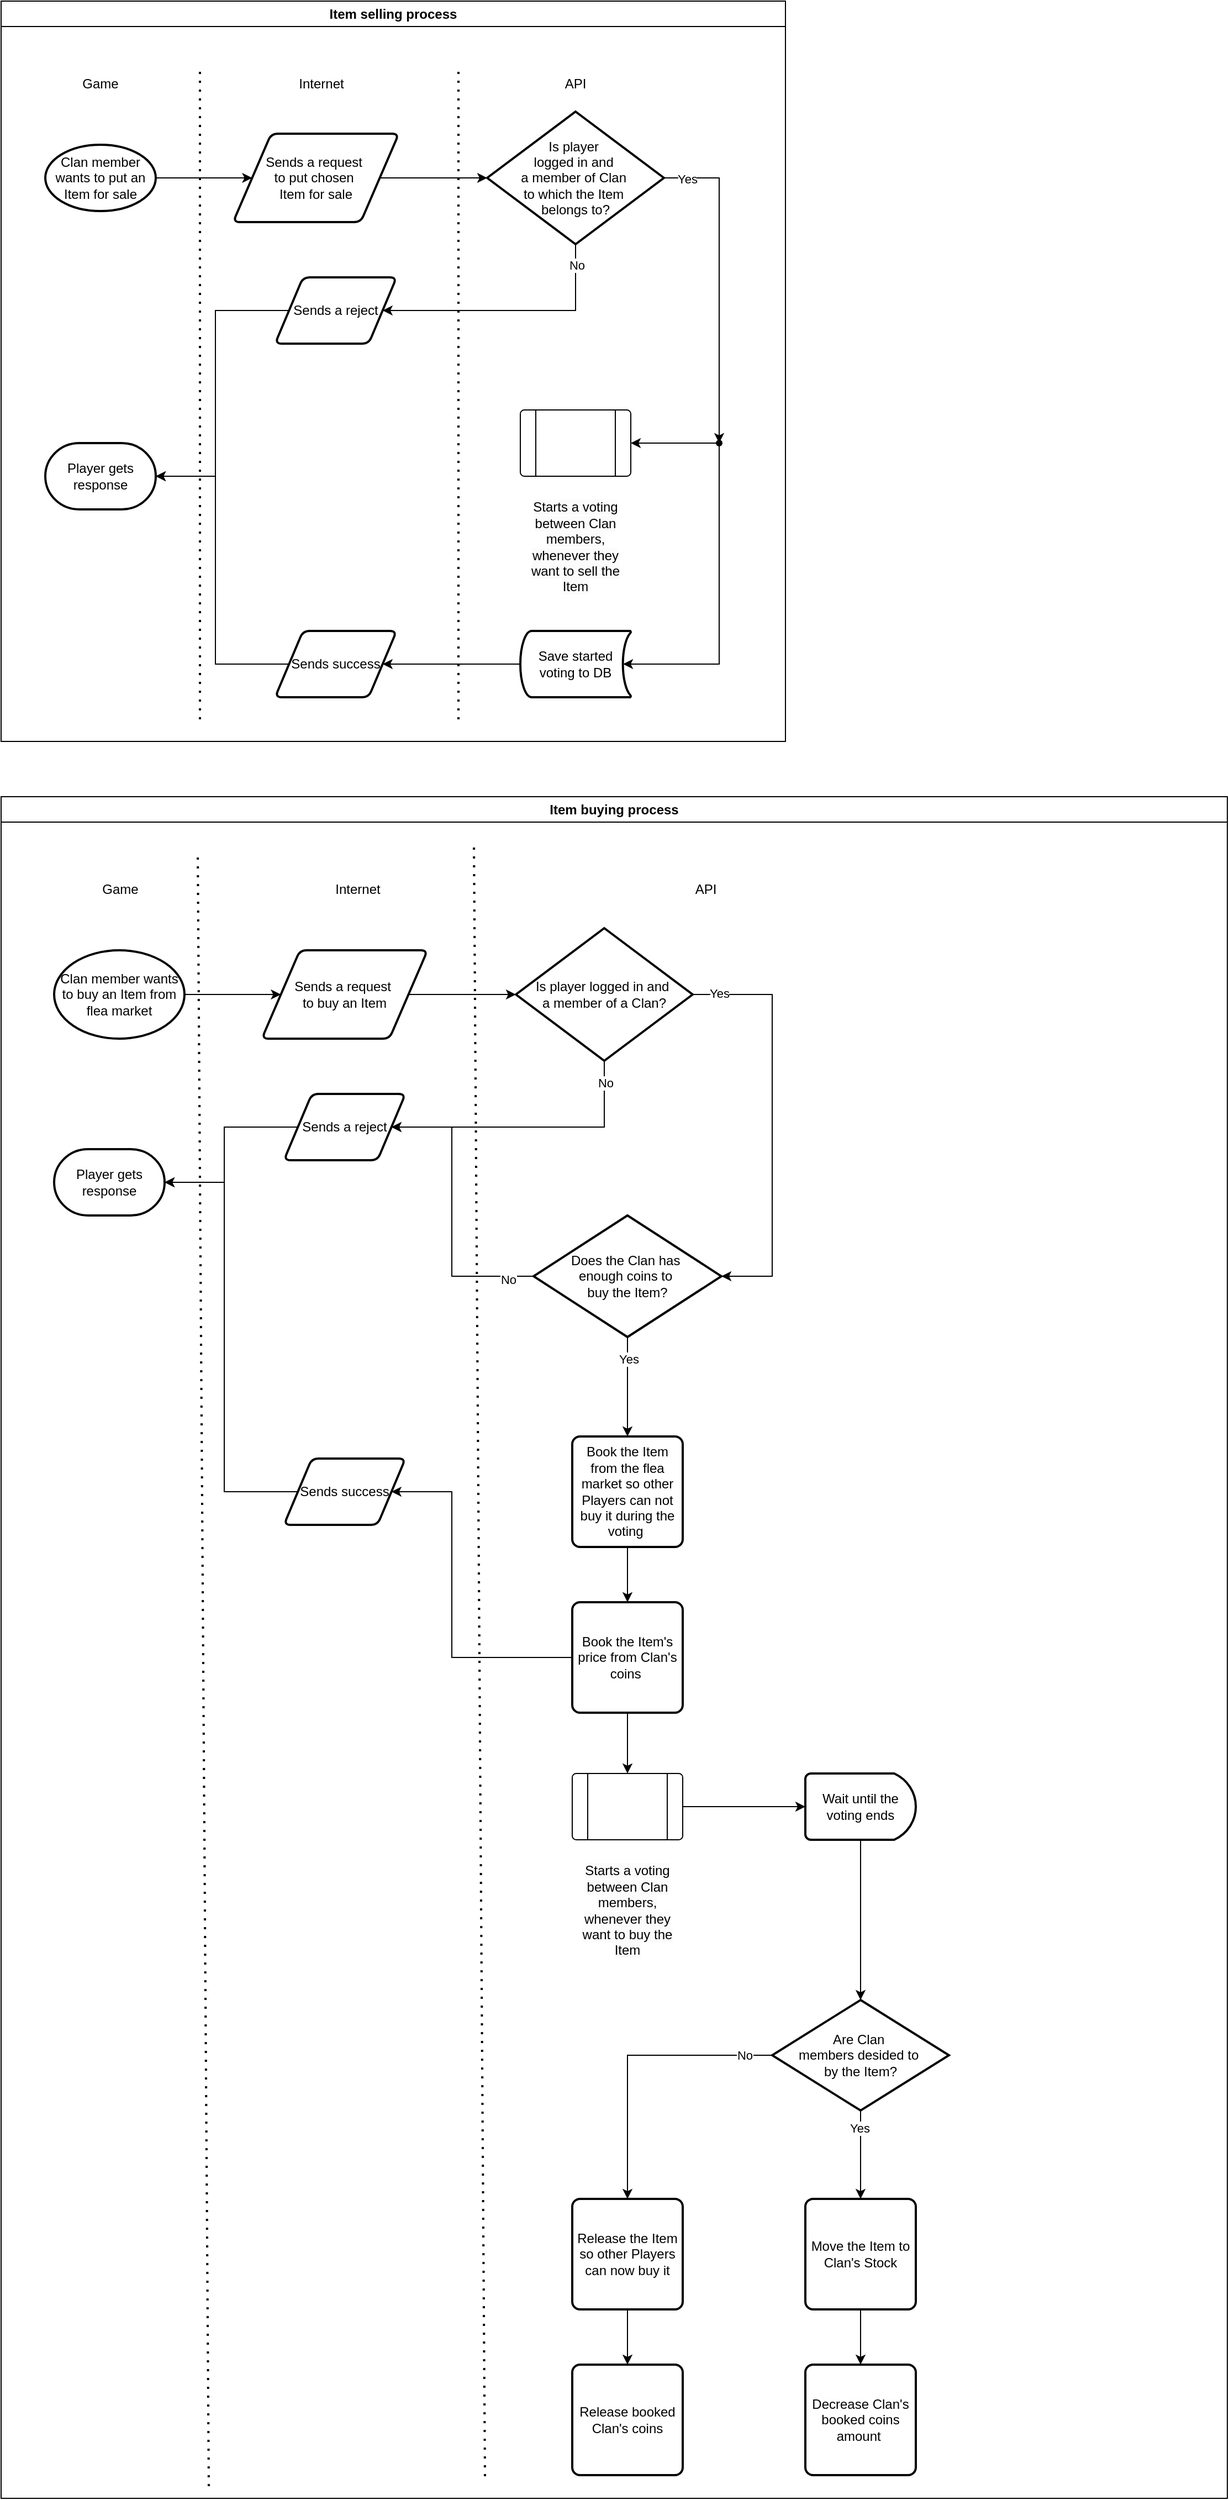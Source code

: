 <mxfile version="24.7.8">
  <diagram id="C5RBs43oDa-KdzZeNtuy" name="Page-1">
    <mxGraphModel dx="3124" dy="3083" grid="1" gridSize="10" guides="1" tooltips="1" connect="1" arrows="1" fold="1" page="1" pageScale="1" pageWidth="827" pageHeight="1169" math="0" shadow="0">
      <root>
        <mxCell id="WIyWlLk6GJQsqaUBKTNV-0" />
        <mxCell id="WIyWlLk6GJQsqaUBKTNV-1" parent="WIyWlLk6GJQsqaUBKTNV-0" />
        <mxCell id="hmTvUvVirtF6M48gfIGW-54" value="" style="group" parent="WIyWlLk6GJQsqaUBKTNV-1" vertex="1" connectable="0">
          <mxGeometry x="40" y="-1120" width="950" height="670" as="geometry" />
        </mxCell>
        <mxCell id="hmTvUvVirtF6M48gfIGW-53" value="Item selling process" style="swimlane;whiteSpace=wrap;html=1;" parent="hmTvUvVirtF6M48gfIGW-54" vertex="1">
          <mxGeometry width="710" height="670" as="geometry" />
        </mxCell>
        <mxCell id="hmTvUvVirtF6M48gfIGW-11" style="edgeStyle=orthogonalEdgeStyle;rounded=0;orthogonalLoop=1;jettySize=auto;html=1;exitX=1;exitY=0.5;exitDx=0;exitDy=0;exitPerimeter=0;entryX=0;entryY=0.5;entryDx=0;entryDy=0;" parent="hmTvUvVirtF6M48gfIGW-53" source="hmTvUvVirtF6M48gfIGW-0" target="hmTvUvVirtF6M48gfIGW-1" edge="1">
          <mxGeometry relative="1" as="geometry" />
        </mxCell>
        <mxCell id="hmTvUvVirtF6M48gfIGW-0" value="Clan member wants to put an Item for sale" style="strokeWidth=2;html=1;shape=mxgraph.flowchart.start_1;whiteSpace=wrap;" parent="hmTvUvVirtF6M48gfIGW-53" vertex="1">
          <mxGeometry x="40" y="130" width="100" height="60" as="geometry" />
        </mxCell>
        <mxCell id="hmTvUvVirtF6M48gfIGW-1" value="Sends a request&amp;nbsp;&lt;div&gt;to put chosen&amp;nbsp;&lt;/div&gt;&lt;div&gt;Item for sale&lt;/div&gt;" style="shape=parallelogram;html=1;strokeWidth=2;perimeter=parallelogramPerimeter;whiteSpace=wrap;rounded=1;arcSize=12;size=0.23;" parent="hmTvUvVirtF6M48gfIGW-53" vertex="1">
          <mxGeometry x="210" y="120" width="150" height="80" as="geometry" />
        </mxCell>
        <mxCell id="hmTvUvVirtF6M48gfIGW-4" style="edgeStyle=orthogonalEdgeStyle;rounded=0;orthogonalLoop=1;jettySize=auto;html=1;exitX=0.5;exitY=1;exitDx=0;exitDy=0;exitPerimeter=0;entryX=1;entryY=0.5;entryDx=0;entryDy=0;" parent="hmTvUvVirtF6M48gfIGW-53" source="hmTvUvVirtF6M48gfIGW-2" target="hmTvUvVirtF6M48gfIGW-3" edge="1">
          <mxGeometry relative="1" as="geometry">
            <Array as="points">
              <mxPoint x="520" y="280" />
            </Array>
          </mxGeometry>
        </mxCell>
        <mxCell id="hmTvUvVirtF6M48gfIGW-6" value="No" style="edgeLabel;html=1;align=center;verticalAlign=middle;resizable=0;points=[];" parent="hmTvUvVirtF6M48gfIGW-4" vertex="1" connectable="0">
          <mxGeometry x="-0.844" y="1" relative="1" as="geometry">
            <mxPoint as="offset" />
          </mxGeometry>
        </mxCell>
        <mxCell id="dMIBYix0wGJR4mhEJEMT-4" style="edgeStyle=orthogonalEdgeStyle;rounded=0;orthogonalLoop=1;jettySize=auto;html=1;exitX=1;exitY=0.5;exitDx=0;exitDy=0;exitPerimeter=0;" edge="1" parent="hmTvUvVirtF6M48gfIGW-53" source="hmTvUvVirtF6M48gfIGW-2" target="dMIBYix0wGJR4mhEJEMT-3">
          <mxGeometry relative="1" as="geometry" />
        </mxCell>
        <mxCell id="dMIBYix0wGJR4mhEJEMT-7" value="Yes" style="edgeLabel;html=1;align=center;verticalAlign=middle;resizable=0;points=[];" vertex="1" connectable="0" parent="dMIBYix0wGJR4mhEJEMT-4">
          <mxGeometry x="-0.859" y="-1" relative="1" as="geometry">
            <mxPoint as="offset" />
          </mxGeometry>
        </mxCell>
        <mxCell id="hmTvUvVirtF6M48gfIGW-2" value="Is player&amp;nbsp;&lt;div&gt;logged in and&amp;nbsp;&lt;/div&gt;&lt;div&gt;a member&amp;nbsp;&lt;span style=&quot;background-color: initial;&quot;&gt;of Clan&amp;nbsp;&lt;/span&gt;&lt;/div&gt;&lt;div&gt;&lt;span style=&quot;background-color: initial;&quot;&gt;to which the Item&amp;nbsp;&lt;/span&gt;&lt;/div&gt;&lt;div&gt;&lt;span style=&quot;background-color: initial;&quot;&gt;belongs to?&lt;/span&gt;&lt;/div&gt;" style="strokeWidth=2;html=1;shape=mxgraph.flowchart.decision;whiteSpace=wrap;" parent="hmTvUvVirtF6M48gfIGW-53" vertex="1">
          <mxGeometry x="440" y="100" width="160" height="120" as="geometry" />
        </mxCell>
        <mxCell id="hmTvUvVirtF6M48gfIGW-3" value="Sends a reject" style="shape=parallelogram;html=1;strokeWidth=2;perimeter=parallelogramPerimeter;whiteSpace=wrap;rounded=1;arcSize=12;size=0.23;" parent="hmTvUvVirtF6M48gfIGW-53" vertex="1">
          <mxGeometry x="248" y="250" width="110" height="60" as="geometry" />
        </mxCell>
        <mxCell id="hmTvUvVirtF6M48gfIGW-10" value="Sends success" style="shape=parallelogram;html=1;strokeWidth=2;perimeter=parallelogramPerimeter;whiteSpace=wrap;rounded=1;arcSize=12;size=0.23;" parent="hmTvUvVirtF6M48gfIGW-53" vertex="1">
          <mxGeometry x="248" y="570" width="110" height="60" as="geometry" />
        </mxCell>
        <mxCell id="hmTvUvVirtF6M48gfIGW-12" style="edgeStyle=orthogonalEdgeStyle;rounded=0;orthogonalLoop=1;jettySize=auto;html=1;exitX=1;exitY=0.5;exitDx=0;exitDy=0;entryX=0;entryY=0.5;entryDx=0;entryDy=0;entryPerimeter=0;" parent="hmTvUvVirtF6M48gfIGW-53" source="hmTvUvVirtF6M48gfIGW-1" target="hmTvUvVirtF6M48gfIGW-2" edge="1">
          <mxGeometry relative="1" as="geometry" />
        </mxCell>
        <mxCell id="hmTvUvVirtF6M48gfIGW-21" value="Player gets response" style="strokeWidth=2;html=1;shape=mxgraph.flowchart.terminator;whiteSpace=wrap;" parent="hmTvUvVirtF6M48gfIGW-53" vertex="1">
          <mxGeometry x="40" y="400" width="100" height="60" as="geometry" />
        </mxCell>
        <mxCell id="hmTvUvVirtF6M48gfIGW-22" style="edgeStyle=orthogonalEdgeStyle;rounded=0;orthogonalLoop=1;jettySize=auto;html=1;exitX=0;exitY=0.5;exitDx=0;exitDy=0;entryX=1;entryY=0.5;entryDx=0;entryDy=0;entryPerimeter=0;" parent="hmTvUvVirtF6M48gfIGW-53" source="hmTvUvVirtF6M48gfIGW-3" target="hmTvUvVirtF6M48gfIGW-21" edge="1">
          <mxGeometry relative="1" as="geometry" />
        </mxCell>
        <mxCell id="hmTvUvVirtF6M48gfIGW-23" style="edgeStyle=orthogonalEdgeStyle;rounded=0;orthogonalLoop=1;jettySize=auto;html=1;exitX=0;exitY=0.5;exitDx=0;exitDy=0;entryX=1;entryY=0.5;entryDx=0;entryDy=0;entryPerimeter=0;" parent="hmTvUvVirtF6M48gfIGW-53" source="hmTvUvVirtF6M48gfIGW-10" target="hmTvUvVirtF6M48gfIGW-21" edge="1">
          <mxGeometry relative="1" as="geometry" />
        </mxCell>
        <mxCell id="hmTvUvVirtF6M48gfIGW-44" value="Game" style="text;html=1;align=center;verticalAlign=middle;whiteSpace=wrap;rounded=0;" parent="hmTvUvVirtF6M48gfIGW-53" vertex="1">
          <mxGeometry x="60" y="60" width="60" height="30" as="geometry" />
        </mxCell>
        <mxCell id="hmTvUvVirtF6M48gfIGW-45" value="Internet" style="text;html=1;align=center;verticalAlign=middle;whiteSpace=wrap;rounded=0;" parent="hmTvUvVirtF6M48gfIGW-53" vertex="1">
          <mxGeometry x="260" y="60" width="60" height="30" as="geometry" />
        </mxCell>
        <mxCell id="hmTvUvVirtF6M48gfIGW-46" value="API" style="text;html=1;align=center;verticalAlign=middle;whiteSpace=wrap;rounded=0;" parent="hmTvUvVirtF6M48gfIGW-53" vertex="1">
          <mxGeometry x="490" y="60" width="60" height="30" as="geometry" />
        </mxCell>
        <mxCell id="dMIBYix0wGJR4mhEJEMT-1" value="&lt;br&gt;&lt;span style=&quot;color: rgb(0, 0, 0); font-family: Helvetica; font-size: 12px; font-style: normal; font-variant-ligatures: normal; font-variant-caps: normal; font-weight: 400; letter-spacing: normal; orphans: 2; text-align: center; text-indent: 0px; text-transform: none; widows: 2; word-spacing: 0px; -webkit-text-stroke-width: 0px; white-space: normal; background-color: rgb(251, 251, 251); text-decoration-thickness: initial; text-decoration-style: initial; text-decoration-color: initial; display: inline !important; float: none;&quot;&gt;Starts a voting between Clan members, whenever they want to sell the Item&lt;/span&gt;&lt;div&gt;&lt;br/&gt;&lt;/div&gt;" style="verticalLabelPosition=bottom;verticalAlign=top;html=1;shape=process;whiteSpace=wrap;rounded=1;size=0.14;arcSize=6;" vertex="1" parent="hmTvUvVirtF6M48gfIGW-53">
          <mxGeometry x="470" y="370" width="100" height="60" as="geometry" />
        </mxCell>
        <mxCell id="dMIBYix0wGJR4mhEJEMT-5" style="edgeStyle=orthogonalEdgeStyle;rounded=0;orthogonalLoop=1;jettySize=auto;html=1;entryX=1;entryY=0.5;entryDx=0;entryDy=0;" edge="1" parent="hmTvUvVirtF6M48gfIGW-53" source="dMIBYix0wGJR4mhEJEMT-3" target="dMIBYix0wGJR4mhEJEMT-1">
          <mxGeometry relative="1" as="geometry" />
        </mxCell>
        <mxCell id="dMIBYix0wGJR4mhEJEMT-3" value="" style="shape=waypoint;sketch=0;fillStyle=solid;size=6;pointerEvents=1;points=[];fillColor=none;resizable=0;rotatable=0;perimeter=centerPerimeter;snapToPoint=1;" vertex="1" parent="hmTvUvVirtF6M48gfIGW-53">
          <mxGeometry x="640" y="390" width="20" height="20" as="geometry" />
        </mxCell>
        <mxCell id="dMIBYix0wGJR4mhEJEMT-8" value="" style="endArrow=none;dashed=1;html=1;dashPattern=1 3;strokeWidth=2;rounded=0;" edge="1" parent="hmTvUvVirtF6M48gfIGW-53">
          <mxGeometry width="50" height="50" relative="1" as="geometry">
            <mxPoint x="180" y="650" as="sourcePoint" />
            <mxPoint x="180" y="60" as="targetPoint" />
          </mxGeometry>
        </mxCell>
        <mxCell id="dMIBYix0wGJR4mhEJEMT-9" value="" style="endArrow=none;dashed=1;html=1;dashPattern=1 3;strokeWidth=2;rounded=0;" edge="1" parent="hmTvUvVirtF6M48gfIGW-53">
          <mxGeometry width="50" height="50" relative="1" as="geometry">
            <mxPoint x="414" y="650" as="sourcePoint" />
            <mxPoint x="414" y="60" as="targetPoint" />
          </mxGeometry>
        </mxCell>
        <mxCell id="dMIBYix0wGJR4mhEJEMT-20" style="edgeStyle=orthogonalEdgeStyle;rounded=0;orthogonalLoop=1;jettySize=auto;html=1;entryX=1;entryY=0.5;entryDx=0;entryDy=0;" edge="1" parent="hmTvUvVirtF6M48gfIGW-53" source="dMIBYix0wGJR4mhEJEMT-18" target="hmTvUvVirtF6M48gfIGW-10">
          <mxGeometry relative="1" as="geometry" />
        </mxCell>
        <mxCell id="dMIBYix0wGJR4mhEJEMT-18" value="Save started voting to DB" style="strokeWidth=2;html=1;shape=mxgraph.flowchart.stored_data;whiteSpace=wrap;" vertex="1" parent="hmTvUvVirtF6M48gfIGW-53">
          <mxGeometry x="470" y="570" width="100" height="60" as="geometry" />
        </mxCell>
        <mxCell id="dMIBYix0wGJR4mhEJEMT-19" style="edgeStyle=orthogonalEdgeStyle;rounded=0;orthogonalLoop=1;jettySize=auto;html=1;entryX=0.93;entryY=0.5;entryDx=0;entryDy=0;entryPerimeter=0;" edge="1" parent="hmTvUvVirtF6M48gfIGW-53" source="dMIBYix0wGJR4mhEJEMT-3" target="dMIBYix0wGJR4mhEJEMT-18">
          <mxGeometry relative="1" as="geometry">
            <Array as="points">
              <mxPoint x="650" y="600" />
            </Array>
          </mxGeometry>
        </mxCell>
        <mxCell id="hmTvUvVirtF6M48gfIGW-56" value="" style="group" parent="WIyWlLk6GJQsqaUBKTNV-1" vertex="1" connectable="0">
          <mxGeometry x="40" y="-280" width="1110" height="1420" as="geometry" />
        </mxCell>
        <mxCell id="hmTvUvVirtF6M48gfIGW-55" value="Item buying process" style="swimlane;whiteSpace=wrap;html=1;" parent="hmTvUvVirtF6M48gfIGW-56" vertex="1">
          <mxGeometry y="-120" width="1110" height="1540" as="geometry" />
        </mxCell>
        <mxCell id="hmTvUvVirtF6M48gfIGW-24" style="edgeStyle=orthogonalEdgeStyle;rounded=0;orthogonalLoop=1;jettySize=auto;html=1;exitX=1;exitY=0.5;exitDx=0;exitDy=0;exitPerimeter=0;entryX=0;entryY=0.5;entryDx=0;entryDy=0;" parent="hmTvUvVirtF6M48gfIGW-55" source="hmTvUvVirtF6M48gfIGW-25" target="hmTvUvVirtF6M48gfIGW-26" edge="1">
          <mxGeometry relative="1" as="geometry" />
        </mxCell>
        <mxCell id="hmTvUvVirtF6M48gfIGW-25" value="Clan member wants to buy an Item from flea market" style="strokeWidth=2;html=1;shape=mxgraph.flowchart.start_1;whiteSpace=wrap;" parent="hmTvUvVirtF6M48gfIGW-55" vertex="1">
          <mxGeometry x="48" y="139" width="118" height="80" as="geometry" />
        </mxCell>
        <mxCell id="hmTvUvVirtF6M48gfIGW-26" value="Sends a request&amp;nbsp;&lt;div&gt;to buy an Item&lt;/div&gt;" style="shape=parallelogram;html=1;strokeWidth=2;perimeter=parallelogramPerimeter;whiteSpace=wrap;rounded=1;arcSize=12;size=0.23;" parent="hmTvUvVirtF6M48gfIGW-55" vertex="1">
          <mxGeometry x="236" y="139" width="150" height="80" as="geometry" />
        </mxCell>
        <mxCell id="hmTvUvVirtF6M48gfIGW-27" style="edgeStyle=orthogonalEdgeStyle;rounded=0;orthogonalLoop=1;jettySize=auto;html=1;exitX=0.5;exitY=1;exitDx=0;exitDy=0;exitPerimeter=0;entryX=1;entryY=0.5;entryDx=0;entryDy=0;" parent="hmTvUvVirtF6M48gfIGW-55" source="hmTvUvVirtF6M48gfIGW-31" target="hmTvUvVirtF6M48gfIGW-32" edge="1">
          <mxGeometry relative="1" as="geometry">
            <Array as="points">
              <mxPoint x="546" y="299" />
            </Array>
          </mxGeometry>
        </mxCell>
        <mxCell id="hmTvUvVirtF6M48gfIGW-28" value="No" style="edgeLabel;html=1;align=center;verticalAlign=middle;resizable=0;points=[];" parent="hmTvUvVirtF6M48gfIGW-27" vertex="1" connectable="0">
          <mxGeometry x="-0.844" y="1" relative="1" as="geometry">
            <mxPoint as="offset" />
          </mxGeometry>
        </mxCell>
        <mxCell id="hmTvUvVirtF6M48gfIGW-31" value="Is player&amp;nbsp;&lt;span style=&quot;background-color: initial;&quot;&gt;logged in and&amp;nbsp;&lt;/span&gt;&lt;div&gt;a member&amp;nbsp;&lt;span style=&quot;background-color: initial;&quot;&gt;of a Clan&lt;/span&gt;&lt;span style=&quot;background-color: initial;&quot;&gt;?&lt;/span&gt;&lt;/div&gt;" style="strokeWidth=2;html=1;shape=mxgraph.flowchart.decision;whiteSpace=wrap;" parent="hmTvUvVirtF6M48gfIGW-55" vertex="1">
          <mxGeometry x="466" y="119" width="160" height="120" as="geometry" />
        </mxCell>
        <mxCell id="hmTvUvVirtF6M48gfIGW-32" value="Sends a reject" style="shape=parallelogram;html=1;strokeWidth=2;perimeter=parallelogramPerimeter;whiteSpace=wrap;rounded=1;arcSize=12;size=0.23;" parent="hmTvUvVirtF6M48gfIGW-55" vertex="1">
          <mxGeometry x="256" y="269" width="110" height="60" as="geometry" />
        </mxCell>
        <mxCell id="hmTvUvVirtF6M48gfIGW-41" style="edgeStyle=orthogonalEdgeStyle;rounded=0;orthogonalLoop=1;jettySize=auto;html=1;exitX=0;exitY=0.5;exitDx=0;exitDy=0;entryX=1;entryY=0.5;entryDx=0;entryDy=0;entryPerimeter=0;" parent="hmTvUvVirtF6M48gfIGW-55" source="hmTvUvVirtF6M48gfIGW-35" target="hmTvUvVirtF6M48gfIGW-37" edge="1">
          <mxGeometry relative="1" as="geometry">
            <mxPoint x="148" y="359" as="targetPoint" />
          </mxGeometry>
        </mxCell>
        <mxCell id="hmTvUvVirtF6M48gfIGW-35" value="Sends success" style="shape=parallelogram;html=1;strokeWidth=2;perimeter=parallelogramPerimeter;whiteSpace=wrap;rounded=1;arcSize=12;size=0.23;" parent="hmTvUvVirtF6M48gfIGW-55" vertex="1">
          <mxGeometry x="256" y="599" width="110" height="60" as="geometry" />
        </mxCell>
        <mxCell id="hmTvUvVirtF6M48gfIGW-36" style="edgeStyle=orthogonalEdgeStyle;rounded=0;orthogonalLoop=1;jettySize=auto;html=1;exitX=1;exitY=0.5;exitDx=0;exitDy=0;entryX=0;entryY=0.5;entryDx=0;entryDy=0;entryPerimeter=0;" parent="hmTvUvVirtF6M48gfIGW-55" source="hmTvUvVirtF6M48gfIGW-26" target="hmTvUvVirtF6M48gfIGW-31" edge="1">
          <mxGeometry relative="1" as="geometry" />
        </mxCell>
        <mxCell id="hmTvUvVirtF6M48gfIGW-37" value="Player gets response" style="strokeWidth=2;html=1;shape=mxgraph.flowchart.terminator;whiteSpace=wrap;" parent="hmTvUvVirtF6M48gfIGW-55" vertex="1">
          <mxGeometry x="48" y="319" width="100" height="60" as="geometry" />
        </mxCell>
        <mxCell id="hmTvUvVirtF6M48gfIGW-40" style="edgeStyle=orthogonalEdgeStyle;rounded=0;orthogonalLoop=1;jettySize=auto;html=1;exitX=0;exitY=0.5;exitDx=0;exitDy=0;entryX=1;entryY=0.5;entryDx=0;entryDy=0;entryPerimeter=0;" parent="hmTvUvVirtF6M48gfIGW-55" source="hmTvUvVirtF6M48gfIGW-32" target="hmTvUvVirtF6M48gfIGW-37" edge="1">
          <mxGeometry relative="1" as="geometry" />
        </mxCell>
        <mxCell id="hmTvUvVirtF6M48gfIGW-49" value="Game" style="text;html=1;align=center;verticalAlign=middle;whiteSpace=wrap;rounded=0;" parent="hmTvUvVirtF6M48gfIGW-55" vertex="1">
          <mxGeometry x="78" y="69" width="60" height="30" as="geometry" />
        </mxCell>
        <mxCell id="hmTvUvVirtF6M48gfIGW-50" value="Internet" style="text;html=1;align=center;verticalAlign=middle;whiteSpace=wrap;rounded=0;" parent="hmTvUvVirtF6M48gfIGW-55" vertex="1">
          <mxGeometry x="293" y="69" width="60" height="30" as="geometry" />
        </mxCell>
        <mxCell id="hmTvUvVirtF6M48gfIGW-51" value="API" style="text;html=1;align=center;verticalAlign=middle;whiteSpace=wrap;rounded=0;" parent="hmTvUvVirtF6M48gfIGW-55" vertex="1">
          <mxGeometry x="608" y="69" width="60" height="30" as="geometry" />
        </mxCell>
        <mxCell id="dMIBYix0wGJR4mhEJEMT-14" style="edgeStyle=orthogonalEdgeStyle;rounded=0;orthogonalLoop=1;jettySize=auto;html=1;entryX=1;entryY=0.5;entryDx=0;entryDy=0;" edge="1" parent="hmTvUvVirtF6M48gfIGW-55" source="dMIBYix0wGJR4mhEJEMT-10" target="hmTvUvVirtF6M48gfIGW-32">
          <mxGeometry relative="1" as="geometry">
            <Array as="points">
              <mxPoint x="408" y="434" />
              <mxPoint x="408" y="299" />
            </Array>
          </mxGeometry>
        </mxCell>
        <mxCell id="dMIBYix0wGJR4mhEJEMT-15" value="No" style="edgeLabel;html=1;align=center;verticalAlign=middle;resizable=0;points=[];" vertex="1" connectable="0" parent="dMIBYix0wGJR4mhEJEMT-14">
          <mxGeometry x="-0.821" y="3" relative="1" as="geometry">
            <mxPoint as="offset" />
          </mxGeometry>
        </mxCell>
        <mxCell id="dMIBYix0wGJR4mhEJEMT-24" style="edgeStyle=orthogonalEdgeStyle;rounded=0;orthogonalLoop=1;jettySize=auto;html=1;exitX=0.5;exitY=1;exitDx=0;exitDy=0;exitPerimeter=0;entryX=0.5;entryY=0;entryDx=0;entryDy=0;" edge="1" parent="hmTvUvVirtF6M48gfIGW-55" source="dMIBYix0wGJR4mhEJEMT-10" target="dMIBYix0wGJR4mhEJEMT-22">
          <mxGeometry relative="1" as="geometry" />
        </mxCell>
        <mxCell id="dMIBYix0wGJR4mhEJEMT-25" value="Yes" style="edgeLabel;html=1;align=center;verticalAlign=middle;resizable=0;points=[];" vertex="1" connectable="0" parent="dMIBYix0wGJR4mhEJEMT-24">
          <mxGeometry x="-0.556" y="1" relative="1" as="geometry">
            <mxPoint as="offset" />
          </mxGeometry>
        </mxCell>
        <mxCell id="dMIBYix0wGJR4mhEJEMT-10" value="Does the Clan has&amp;nbsp;&lt;div&gt;enough coins to&amp;nbsp;&lt;/div&gt;&lt;div&gt;buy the Item?&lt;/div&gt;" style="strokeWidth=2;html=1;shape=mxgraph.flowchart.decision;whiteSpace=wrap;" vertex="1" parent="hmTvUvVirtF6M48gfIGW-55">
          <mxGeometry x="482" y="379" width="170" height="110" as="geometry" />
        </mxCell>
        <mxCell id="dMIBYix0wGJR4mhEJEMT-12" style="edgeStyle=orthogonalEdgeStyle;rounded=0;orthogonalLoop=1;jettySize=auto;html=1;exitX=1;exitY=0.5;exitDx=0;exitDy=0;exitPerimeter=0;entryX=1;entryY=0.5;entryDx=0;entryDy=0;entryPerimeter=0;" edge="1" parent="hmTvUvVirtF6M48gfIGW-55" source="hmTvUvVirtF6M48gfIGW-31" target="dMIBYix0wGJR4mhEJEMT-10">
          <mxGeometry relative="1" as="geometry">
            <Array as="points">
              <mxPoint x="698" y="179" />
              <mxPoint x="698" y="434" />
            </Array>
          </mxGeometry>
        </mxCell>
        <mxCell id="dMIBYix0wGJR4mhEJEMT-13" value="Yes" style="edgeLabel;html=1;align=center;verticalAlign=middle;resizable=0;points=[];" vertex="1" connectable="0" parent="dMIBYix0wGJR4mhEJEMT-12">
          <mxGeometry x="-0.875" y="1" relative="1" as="geometry">
            <mxPoint as="offset" />
          </mxGeometry>
        </mxCell>
        <mxCell id="dMIBYix0wGJR4mhEJEMT-16" value="&lt;br&gt;&lt;span style=&quot;color: rgb(0, 0, 0); font-family: Helvetica; font-size: 12px; font-style: normal; font-variant-ligatures: normal; font-variant-caps: normal; font-weight: 400; letter-spacing: normal; orphans: 2; text-align: center; text-indent: 0px; text-transform: none; widows: 2; word-spacing: 0px; -webkit-text-stroke-width: 0px; white-space: normal; background-color: rgb(251, 251, 251); text-decoration-thickness: initial; text-decoration-style: initial; text-decoration-color: initial; display: inline !important; float: none;&quot;&gt;Starts a voting between Clan members, whenever they want to buy the Item&lt;/span&gt;&lt;div&gt;&lt;br/&gt;&lt;/div&gt;" style="verticalLabelPosition=bottom;verticalAlign=top;html=1;shape=process;whiteSpace=wrap;rounded=1;size=0.14;arcSize=6;" vertex="1" parent="hmTvUvVirtF6M48gfIGW-55">
          <mxGeometry x="517" y="884" width="100" height="60" as="geometry" />
        </mxCell>
        <mxCell id="dMIBYix0wGJR4mhEJEMT-26" style="edgeStyle=orthogonalEdgeStyle;rounded=0;orthogonalLoop=1;jettySize=auto;html=1;exitX=0.5;exitY=1;exitDx=0;exitDy=0;entryX=0.5;entryY=0;entryDx=0;entryDy=0;" edge="1" parent="hmTvUvVirtF6M48gfIGW-55" source="dMIBYix0wGJR4mhEJEMT-22" target="dMIBYix0wGJR4mhEJEMT-23">
          <mxGeometry relative="1" as="geometry" />
        </mxCell>
        <mxCell id="dMIBYix0wGJR4mhEJEMT-22" value="Book the Item from the flea market so other Players can not buy it during the voting&amp;nbsp;" style="rounded=1;whiteSpace=wrap;html=1;absoluteArcSize=1;arcSize=14;strokeWidth=2;" vertex="1" parent="hmTvUvVirtF6M48gfIGW-55">
          <mxGeometry x="517" y="579" width="100" height="100" as="geometry" />
        </mxCell>
        <mxCell id="dMIBYix0wGJR4mhEJEMT-27" style="edgeStyle=orthogonalEdgeStyle;rounded=0;orthogonalLoop=1;jettySize=auto;html=1;exitX=0.5;exitY=1;exitDx=0;exitDy=0;entryX=0.5;entryY=0;entryDx=0;entryDy=0;" edge="1" parent="hmTvUvVirtF6M48gfIGW-55" source="dMIBYix0wGJR4mhEJEMT-23" target="dMIBYix0wGJR4mhEJEMT-16">
          <mxGeometry relative="1" as="geometry" />
        </mxCell>
        <mxCell id="dMIBYix0wGJR4mhEJEMT-28" style="edgeStyle=orthogonalEdgeStyle;rounded=0;orthogonalLoop=1;jettySize=auto;html=1;exitX=0;exitY=0.5;exitDx=0;exitDy=0;entryX=1;entryY=0.5;entryDx=0;entryDy=0;" edge="1" parent="hmTvUvVirtF6M48gfIGW-55" source="dMIBYix0wGJR4mhEJEMT-23" target="hmTvUvVirtF6M48gfIGW-35">
          <mxGeometry relative="1" as="geometry">
            <Array as="points">
              <mxPoint x="408" y="779" />
              <mxPoint x="408" y="629" />
            </Array>
          </mxGeometry>
        </mxCell>
        <mxCell id="dMIBYix0wGJR4mhEJEMT-23" value="Book the Item&#39;s price from Clan&#39;s coins&amp;nbsp;" style="rounded=1;whiteSpace=wrap;html=1;absoluteArcSize=1;arcSize=14;strokeWidth=2;" vertex="1" parent="hmTvUvVirtF6M48gfIGW-55">
          <mxGeometry x="517" y="729" width="100" height="100" as="geometry" />
        </mxCell>
        <mxCell id="dMIBYix0wGJR4mhEJEMT-32" style="edgeStyle=orthogonalEdgeStyle;rounded=0;orthogonalLoop=1;jettySize=auto;html=1;exitX=0.5;exitY=1;exitDx=0;exitDy=0;exitPerimeter=0;" edge="1" parent="hmTvUvVirtF6M48gfIGW-55" source="dMIBYix0wGJR4mhEJEMT-29" target="dMIBYix0wGJR4mhEJEMT-31">
          <mxGeometry relative="1" as="geometry" />
        </mxCell>
        <mxCell id="dMIBYix0wGJR4mhEJEMT-29" value="Wait until the voting ends" style="strokeWidth=2;html=1;shape=mxgraph.flowchart.delay;whiteSpace=wrap;" vertex="1" parent="hmTvUvVirtF6M48gfIGW-55">
          <mxGeometry x="728" y="884" width="100" height="60" as="geometry" />
        </mxCell>
        <mxCell id="dMIBYix0wGJR4mhEJEMT-30" style="edgeStyle=orthogonalEdgeStyle;rounded=0;orthogonalLoop=1;jettySize=auto;html=1;exitX=1;exitY=0.5;exitDx=0;exitDy=0;entryX=0;entryY=0.5;entryDx=0;entryDy=0;entryPerimeter=0;" edge="1" parent="hmTvUvVirtF6M48gfIGW-55" source="dMIBYix0wGJR4mhEJEMT-16" target="dMIBYix0wGJR4mhEJEMT-29">
          <mxGeometry relative="1" as="geometry" />
        </mxCell>
        <mxCell id="dMIBYix0wGJR4mhEJEMT-39" style="edgeStyle=orthogonalEdgeStyle;rounded=0;orthogonalLoop=1;jettySize=auto;html=1;exitX=0;exitY=0.5;exitDx=0;exitDy=0;exitPerimeter=0;entryX=0.5;entryY=0;entryDx=0;entryDy=0;" edge="1" parent="hmTvUvVirtF6M48gfIGW-55" source="dMIBYix0wGJR4mhEJEMT-31" target="dMIBYix0wGJR4mhEJEMT-33">
          <mxGeometry relative="1" as="geometry" />
        </mxCell>
        <mxCell id="dMIBYix0wGJR4mhEJEMT-41" value="No" style="edgeLabel;html=1;align=center;verticalAlign=middle;resizable=0;points=[];" vertex="1" connectable="0" parent="dMIBYix0wGJR4mhEJEMT-39">
          <mxGeometry x="-0.803" relative="1" as="geometry">
            <mxPoint as="offset" />
          </mxGeometry>
        </mxCell>
        <mxCell id="dMIBYix0wGJR4mhEJEMT-44" style="edgeStyle=orthogonalEdgeStyle;rounded=0;orthogonalLoop=1;jettySize=auto;html=1;exitX=0.5;exitY=1;exitDx=0;exitDy=0;exitPerimeter=0;entryX=0.5;entryY=0;entryDx=0;entryDy=0;" edge="1" parent="hmTvUvVirtF6M48gfIGW-55" source="dMIBYix0wGJR4mhEJEMT-31" target="dMIBYix0wGJR4mhEJEMT-35">
          <mxGeometry relative="1" as="geometry" />
        </mxCell>
        <mxCell id="dMIBYix0wGJR4mhEJEMT-45" value="Yes" style="edgeLabel;html=1;align=center;verticalAlign=middle;resizable=0;points=[];" vertex="1" connectable="0" parent="dMIBYix0wGJR4mhEJEMT-44">
          <mxGeometry x="-0.601" y="-1" relative="1" as="geometry">
            <mxPoint as="offset" />
          </mxGeometry>
        </mxCell>
        <mxCell id="dMIBYix0wGJR4mhEJEMT-31" value="Are Clan&amp;nbsp;&lt;div&gt;members desided to&amp;nbsp;&lt;/div&gt;&lt;div&gt;by the Item?&lt;/div&gt;" style="strokeWidth=2;html=1;shape=mxgraph.flowchart.decision;whiteSpace=wrap;" vertex="1" parent="hmTvUvVirtF6M48gfIGW-55">
          <mxGeometry x="698" y="1089" width="160" height="100" as="geometry" />
        </mxCell>
        <mxCell id="dMIBYix0wGJR4mhEJEMT-40" style="edgeStyle=orthogonalEdgeStyle;rounded=0;orthogonalLoop=1;jettySize=auto;html=1;exitX=0.5;exitY=1;exitDx=0;exitDy=0;entryX=0.5;entryY=0;entryDx=0;entryDy=0;" edge="1" parent="hmTvUvVirtF6M48gfIGW-55" source="dMIBYix0wGJR4mhEJEMT-33" target="dMIBYix0wGJR4mhEJEMT-34">
          <mxGeometry relative="1" as="geometry" />
        </mxCell>
        <mxCell id="dMIBYix0wGJR4mhEJEMT-33" value="Release the Item so other Players can now buy it" style="rounded=1;whiteSpace=wrap;html=1;absoluteArcSize=1;arcSize=14;strokeWidth=2;" vertex="1" parent="hmTvUvVirtF6M48gfIGW-55">
          <mxGeometry x="517" y="1269" width="100" height="100" as="geometry" />
        </mxCell>
        <mxCell id="dMIBYix0wGJR4mhEJEMT-34" value="Release booked Clan&#39;s coins" style="rounded=1;whiteSpace=wrap;html=1;absoluteArcSize=1;arcSize=14;strokeWidth=2;" vertex="1" parent="hmTvUvVirtF6M48gfIGW-55">
          <mxGeometry x="517" y="1419" width="100" height="100" as="geometry" />
        </mxCell>
        <mxCell id="dMIBYix0wGJR4mhEJEMT-38" style="edgeStyle=orthogonalEdgeStyle;rounded=0;orthogonalLoop=1;jettySize=auto;html=1;exitX=0.5;exitY=1;exitDx=0;exitDy=0;entryX=0.5;entryY=0;entryDx=0;entryDy=0;" edge="1" parent="hmTvUvVirtF6M48gfIGW-55" source="dMIBYix0wGJR4mhEJEMT-35" target="dMIBYix0wGJR4mhEJEMT-36">
          <mxGeometry relative="1" as="geometry" />
        </mxCell>
        <mxCell id="dMIBYix0wGJR4mhEJEMT-35" value="Move the Item to Clan&#39;s Stock" style="rounded=1;whiteSpace=wrap;html=1;absoluteArcSize=1;arcSize=14;strokeWidth=2;" vertex="1" parent="hmTvUvVirtF6M48gfIGW-55">
          <mxGeometry x="728" y="1269" width="100" height="100" as="geometry" />
        </mxCell>
        <mxCell id="dMIBYix0wGJR4mhEJEMT-36" value="Decrease Clan&#39;s booked coins amount&amp;nbsp;" style="rounded=1;whiteSpace=wrap;html=1;absoluteArcSize=1;arcSize=14;strokeWidth=2;" vertex="1" parent="hmTvUvVirtF6M48gfIGW-55">
          <mxGeometry x="728" y="1419" width="100" height="100" as="geometry" />
        </mxCell>
        <mxCell id="dMIBYix0wGJR4mhEJEMT-46" value="" style="endArrow=none;dashed=1;html=1;dashPattern=1 3;strokeWidth=2;rounded=0;" edge="1" parent="hmTvUvVirtF6M48gfIGW-55">
          <mxGeometry width="50" height="50" relative="1" as="geometry">
            <mxPoint x="188" y="1529" as="sourcePoint" />
            <mxPoint x="178" y="49" as="targetPoint" />
          </mxGeometry>
        </mxCell>
        <mxCell id="dMIBYix0wGJR4mhEJEMT-47" value="" style="endArrow=none;dashed=1;html=1;dashPattern=1 3;strokeWidth=2;rounded=0;" edge="1" parent="hmTvUvVirtF6M48gfIGW-55">
          <mxGeometry width="50" height="50" relative="1" as="geometry">
            <mxPoint x="438" y="1520" as="sourcePoint" />
            <mxPoint x="428" y="40" as="targetPoint" />
          </mxGeometry>
        </mxCell>
      </root>
    </mxGraphModel>
  </diagram>
</mxfile>
